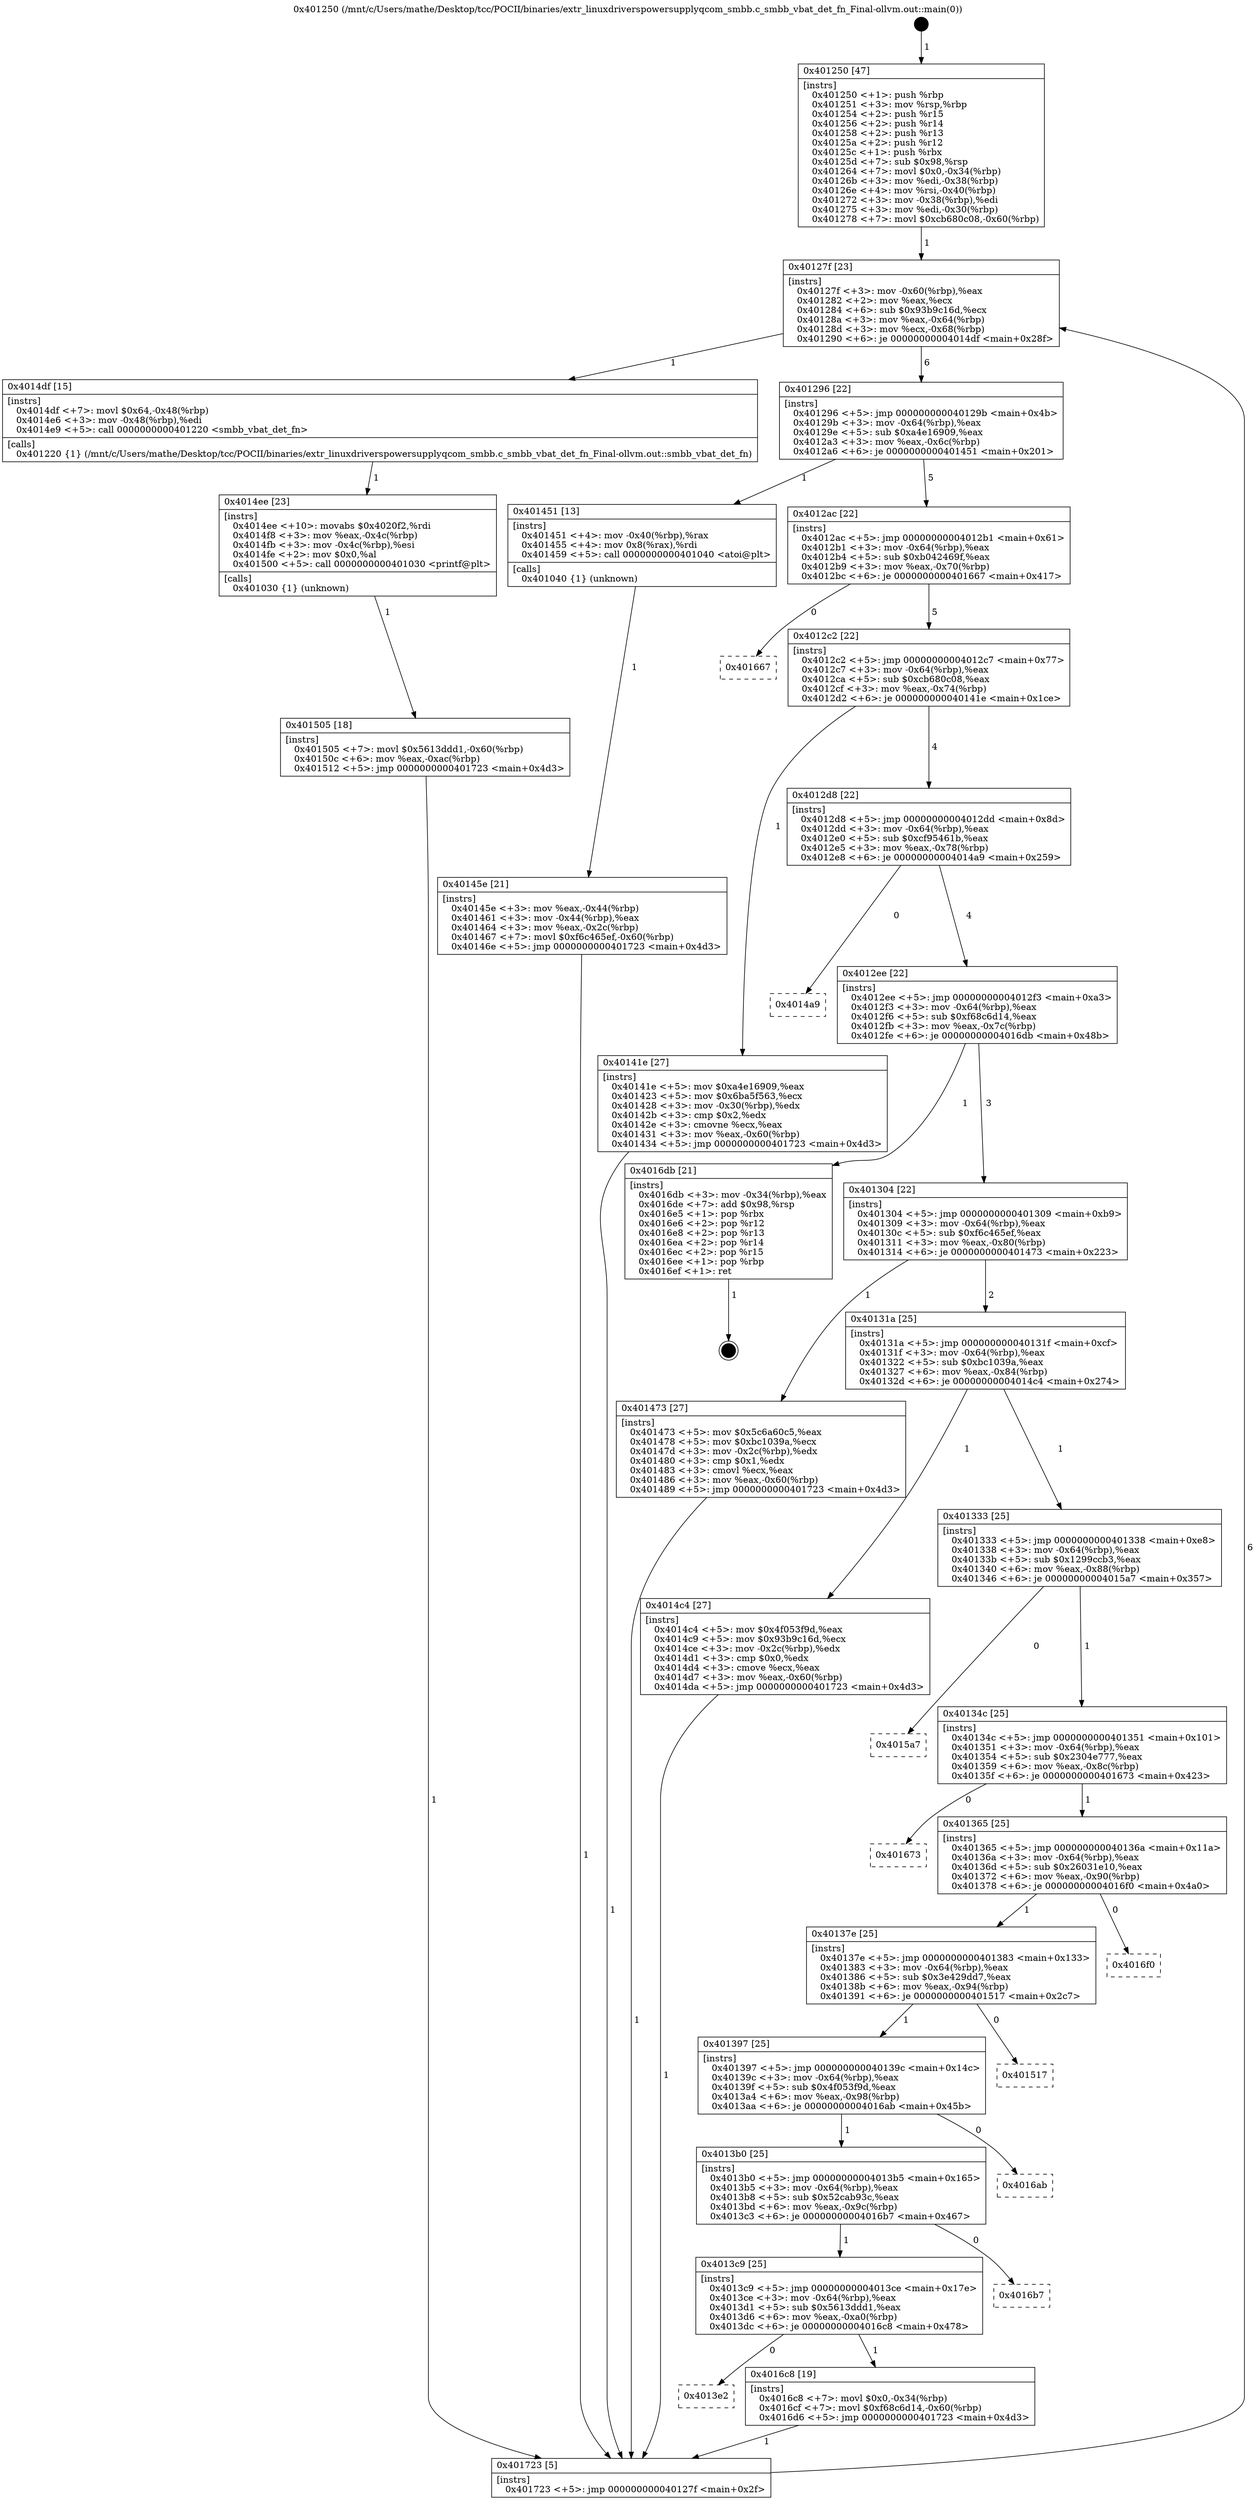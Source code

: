 digraph "0x401250" {
  label = "0x401250 (/mnt/c/Users/mathe/Desktop/tcc/POCII/binaries/extr_linuxdriverspowersupplyqcom_smbb.c_smbb_vbat_det_fn_Final-ollvm.out::main(0))"
  labelloc = "t"
  node[shape=record]

  Entry [label="",width=0.3,height=0.3,shape=circle,fillcolor=black,style=filled]
  "0x40127f" [label="{
     0x40127f [23]\l
     | [instrs]\l
     &nbsp;&nbsp;0x40127f \<+3\>: mov -0x60(%rbp),%eax\l
     &nbsp;&nbsp;0x401282 \<+2\>: mov %eax,%ecx\l
     &nbsp;&nbsp;0x401284 \<+6\>: sub $0x93b9c16d,%ecx\l
     &nbsp;&nbsp;0x40128a \<+3\>: mov %eax,-0x64(%rbp)\l
     &nbsp;&nbsp;0x40128d \<+3\>: mov %ecx,-0x68(%rbp)\l
     &nbsp;&nbsp;0x401290 \<+6\>: je 00000000004014df \<main+0x28f\>\l
  }"]
  "0x4014df" [label="{
     0x4014df [15]\l
     | [instrs]\l
     &nbsp;&nbsp;0x4014df \<+7\>: movl $0x64,-0x48(%rbp)\l
     &nbsp;&nbsp;0x4014e6 \<+3\>: mov -0x48(%rbp),%edi\l
     &nbsp;&nbsp;0x4014e9 \<+5\>: call 0000000000401220 \<smbb_vbat_det_fn\>\l
     | [calls]\l
     &nbsp;&nbsp;0x401220 \{1\} (/mnt/c/Users/mathe/Desktop/tcc/POCII/binaries/extr_linuxdriverspowersupplyqcom_smbb.c_smbb_vbat_det_fn_Final-ollvm.out::smbb_vbat_det_fn)\l
  }"]
  "0x401296" [label="{
     0x401296 [22]\l
     | [instrs]\l
     &nbsp;&nbsp;0x401296 \<+5\>: jmp 000000000040129b \<main+0x4b\>\l
     &nbsp;&nbsp;0x40129b \<+3\>: mov -0x64(%rbp),%eax\l
     &nbsp;&nbsp;0x40129e \<+5\>: sub $0xa4e16909,%eax\l
     &nbsp;&nbsp;0x4012a3 \<+3\>: mov %eax,-0x6c(%rbp)\l
     &nbsp;&nbsp;0x4012a6 \<+6\>: je 0000000000401451 \<main+0x201\>\l
  }"]
  Exit [label="",width=0.3,height=0.3,shape=circle,fillcolor=black,style=filled,peripheries=2]
  "0x401451" [label="{
     0x401451 [13]\l
     | [instrs]\l
     &nbsp;&nbsp;0x401451 \<+4\>: mov -0x40(%rbp),%rax\l
     &nbsp;&nbsp;0x401455 \<+4\>: mov 0x8(%rax),%rdi\l
     &nbsp;&nbsp;0x401459 \<+5\>: call 0000000000401040 \<atoi@plt\>\l
     | [calls]\l
     &nbsp;&nbsp;0x401040 \{1\} (unknown)\l
  }"]
  "0x4012ac" [label="{
     0x4012ac [22]\l
     | [instrs]\l
     &nbsp;&nbsp;0x4012ac \<+5\>: jmp 00000000004012b1 \<main+0x61\>\l
     &nbsp;&nbsp;0x4012b1 \<+3\>: mov -0x64(%rbp),%eax\l
     &nbsp;&nbsp;0x4012b4 \<+5\>: sub $0xb042469f,%eax\l
     &nbsp;&nbsp;0x4012b9 \<+3\>: mov %eax,-0x70(%rbp)\l
     &nbsp;&nbsp;0x4012bc \<+6\>: je 0000000000401667 \<main+0x417\>\l
  }"]
  "0x4013e2" [label="{
     0x4013e2\l
  }", style=dashed]
  "0x401667" [label="{
     0x401667\l
  }", style=dashed]
  "0x4012c2" [label="{
     0x4012c2 [22]\l
     | [instrs]\l
     &nbsp;&nbsp;0x4012c2 \<+5\>: jmp 00000000004012c7 \<main+0x77\>\l
     &nbsp;&nbsp;0x4012c7 \<+3\>: mov -0x64(%rbp),%eax\l
     &nbsp;&nbsp;0x4012ca \<+5\>: sub $0xcb680c08,%eax\l
     &nbsp;&nbsp;0x4012cf \<+3\>: mov %eax,-0x74(%rbp)\l
     &nbsp;&nbsp;0x4012d2 \<+6\>: je 000000000040141e \<main+0x1ce\>\l
  }"]
  "0x4016c8" [label="{
     0x4016c8 [19]\l
     | [instrs]\l
     &nbsp;&nbsp;0x4016c8 \<+7\>: movl $0x0,-0x34(%rbp)\l
     &nbsp;&nbsp;0x4016cf \<+7\>: movl $0xf68c6d14,-0x60(%rbp)\l
     &nbsp;&nbsp;0x4016d6 \<+5\>: jmp 0000000000401723 \<main+0x4d3\>\l
  }"]
  "0x40141e" [label="{
     0x40141e [27]\l
     | [instrs]\l
     &nbsp;&nbsp;0x40141e \<+5\>: mov $0xa4e16909,%eax\l
     &nbsp;&nbsp;0x401423 \<+5\>: mov $0x6ba5f563,%ecx\l
     &nbsp;&nbsp;0x401428 \<+3\>: mov -0x30(%rbp),%edx\l
     &nbsp;&nbsp;0x40142b \<+3\>: cmp $0x2,%edx\l
     &nbsp;&nbsp;0x40142e \<+3\>: cmovne %ecx,%eax\l
     &nbsp;&nbsp;0x401431 \<+3\>: mov %eax,-0x60(%rbp)\l
     &nbsp;&nbsp;0x401434 \<+5\>: jmp 0000000000401723 \<main+0x4d3\>\l
  }"]
  "0x4012d8" [label="{
     0x4012d8 [22]\l
     | [instrs]\l
     &nbsp;&nbsp;0x4012d8 \<+5\>: jmp 00000000004012dd \<main+0x8d\>\l
     &nbsp;&nbsp;0x4012dd \<+3\>: mov -0x64(%rbp),%eax\l
     &nbsp;&nbsp;0x4012e0 \<+5\>: sub $0xcf95461b,%eax\l
     &nbsp;&nbsp;0x4012e5 \<+3\>: mov %eax,-0x78(%rbp)\l
     &nbsp;&nbsp;0x4012e8 \<+6\>: je 00000000004014a9 \<main+0x259\>\l
  }"]
  "0x401723" [label="{
     0x401723 [5]\l
     | [instrs]\l
     &nbsp;&nbsp;0x401723 \<+5\>: jmp 000000000040127f \<main+0x2f\>\l
  }"]
  "0x401250" [label="{
     0x401250 [47]\l
     | [instrs]\l
     &nbsp;&nbsp;0x401250 \<+1\>: push %rbp\l
     &nbsp;&nbsp;0x401251 \<+3\>: mov %rsp,%rbp\l
     &nbsp;&nbsp;0x401254 \<+2\>: push %r15\l
     &nbsp;&nbsp;0x401256 \<+2\>: push %r14\l
     &nbsp;&nbsp;0x401258 \<+2\>: push %r13\l
     &nbsp;&nbsp;0x40125a \<+2\>: push %r12\l
     &nbsp;&nbsp;0x40125c \<+1\>: push %rbx\l
     &nbsp;&nbsp;0x40125d \<+7\>: sub $0x98,%rsp\l
     &nbsp;&nbsp;0x401264 \<+7\>: movl $0x0,-0x34(%rbp)\l
     &nbsp;&nbsp;0x40126b \<+3\>: mov %edi,-0x38(%rbp)\l
     &nbsp;&nbsp;0x40126e \<+4\>: mov %rsi,-0x40(%rbp)\l
     &nbsp;&nbsp;0x401272 \<+3\>: mov -0x38(%rbp),%edi\l
     &nbsp;&nbsp;0x401275 \<+3\>: mov %edi,-0x30(%rbp)\l
     &nbsp;&nbsp;0x401278 \<+7\>: movl $0xcb680c08,-0x60(%rbp)\l
  }"]
  "0x40145e" [label="{
     0x40145e [21]\l
     | [instrs]\l
     &nbsp;&nbsp;0x40145e \<+3\>: mov %eax,-0x44(%rbp)\l
     &nbsp;&nbsp;0x401461 \<+3\>: mov -0x44(%rbp),%eax\l
     &nbsp;&nbsp;0x401464 \<+3\>: mov %eax,-0x2c(%rbp)\l
     &nbsp;&nbsp;0x401467 \<+7\>: movl $0xf6c465ef,-0x60(%rbp)\l
     &nbsp;&nbsp;0x40146e \<+5\>: jmp 0000000000401723 \<main+0x4d3\>\l
  }"]
  "0x4013c9" [label="{
     0x4013c9 [25]\l
     | [instrs]\l
     &nbsp;&nbsp;0x4013c9 \<+5\>: jmp 00000000004013ce \<main+0x17e\>\l
     &nbsp;&nbsp;0x4013ce \<+3\>: mov -0x64(%rbp),%eax\l
     &nbsp;&nbsp;0x4013d1 \<+5\>: sub $0x5613ddd1,%eax\l
     &nbsp;&nbsp;0x4013d6 \<+6\>: mov %eax,-0xa0(%rbp)\l
     &nbsp;&nbsp;0x4013dc \<+6\>: je 00000000004016c8 \<main+0x478\>\l
  }"]
  "0x4014a9" [label="{
     0x4014a9\l
  }", style=dashed]
  "0x4012ee" [label="{
     0x4012ee [22]\l
     | [instrs]\l
     &nbsp;&nbsp;0x4012ee \<+5\>: jmp 00000000004012f3 \<main+0xa3\>\l
     &nbsp;&nbsp;0x4012f3 \<+3\>: mov -0x64(%rbp),%eax\l
     &nbsp;&nbsp;0x4012f6 \<+5\>: sub $0xf68c6d14,%eax\l
     &nbsp;&nbsp;0x4012fb \<+3\>: mov %eax,-0x7c(%rbp)\l
     &nbsp;&nbsp;0x4012fe \<+6\>: je 00000000004016db \<main+0x48b\>\l
  }"]
  "0x4016b7" [label="{
     0x4016b7\l
  }", style=dashed]
  "0x4016db" [label="{
     0x4016db [21]\l
     | [instrs]\l
     &nbsp;&nbsp;0x4016db \<+3\>: mov -0x34(%rbp),%eax\l
     &nbsp;&nbsp;0x4016de \<+7\>: add $0x98,%rsp\l
     &nbsp;&nbsp;0x4016e5 \<+1\>: pop %rbx\l
     &nbsp;&nbsp;0x4016e6 \<+2\>: pop %r12\l
     &nbsp;&nbsp;0x4016e8 \<+2\>: pop %r13\l
     &nbsp;&nbsp;0x4016ea \<+2\>: pop %r14\l
     &nbsp;&nbsp;0x4016ec \<+2\>: pop %r15\l
     &nbsp;&nbsp;0x4016ee \<+1\>: pop %rbp\l
     &nbsp;&nbsp;0x4016ef \<+1\>: ret\l
  }"]
  "0x401304" [label="{
     0x401304 [22]\l
     | [instrs]\l
     &nbsp;&nbsp;0x401304 \<+5\>: jmp 0000000000401309 \<main+0xb9\>\l
     &nbsp;&nbsp;0x401309 \<+3\>: mov -0x64(%rbp),%eax\l
     &nbsp;&nbsp;0x40130c \<+5\>: sub $0xf6c465ef,%eax\l
     &nbsp;&nbsp;0x401311 \<+3\>: mov %eax,-0x80(%rbp)\l
     &nbsp;&nbsp;0x401314 \<+6\>: je 0000000000401473 \<main+0x223\>\l
  }"]
  "0x4013b0" [label="{
     0x4013b0 [25]\l
     | [instrs]\l
     &nbsp;&nbsp;0x4013b0 \<+5\>: jmp 00000000004013b5 \<main+0x165\>\l
     &nbsp;&nbsp;0x4013b5 \<+3\>: mov -0x64(%rbp),%eax\l
     &nbsp;&nbsp;0x4013b8 \<+5\>: sub $0x52cab93c,%eax\l
     &nbsp;&nbsp;0x4013bd \<+6\>: mov %eax,-0x9c(%rbp)\l
     &nbsp;&nbsp;0x4013c3 \<+6\>: je 00000000004016b7 \<main+0x467\>\l
  }"]
  "0x401473" [label="{
     0x401473 [27]\l
     | [instrs]\l
     &nbsp;&nbsp;0x401473 \<+5\>: mov $0x5c6a60c5,%eax\l
     &nbsp;&nbsp;0x401478 \<+5\>: mov $0xbc1039a,%ecx\l
     &nbsp;&nbsp;0x40147d \<+3\>: mov -0x2c(%rbp),%edx\l
     &nbsp;&nbsp;0x401480 \<+3\>: cmp $0x1,%edx\l
     &nbsp;&nbsp;0x401483 \<+3\>: cmovl %ecx,%eax\l
     &nbsp;&nbsp;0x401486 \<+3\>: mov %eax,-0x60(%rbp)\l
     &nbsp;&nbsp;0x401489 \<+5\>: jmp 0000000000401723 \<main+0x4d3\>\l
  }"]
  "0x40131a" [label="{
     0x40131a [25]\l
     | [instrs]\l
     &nbsp;&nbsp;0x40131a \<+5\>: jmp 000000000040131f \<main+0xcf\>\l
     &nbsp;&nbsp;0x40131f \<+3\>: mov -0x64(%rbp),%eax\l
     &nbsp;&nbsp;0x401322 \<+5\>: sub $0xbc1039a,%eax\l
     &nbsp;&nbsp;0x401327 \<+6\>: mov %eax,-0x84(%rbp)\l
     &nbsp;&nbsp;0x40132d \<+6\>: je 00000000004014c4 \<main+0x274\>\l
  }"]
  "0x4016ab" [label="{
     0x4016ab\l
  }", style=dashed]
  "0x4014c4" [label="{
     0x4014c4 [27]\l
     | [instrs]\l
     &nbsp;&nbsp;0x4014c4 \<+5\>: mov $0x4f053f9d,%eax\l
     &nbsp;&nbsp;0x4014c9 \<+5\>: mov $0x93b9c16d,%ecx\l
     &nbsp;&nbsp;0x4014ce \<+3\>: mov -0x2c(%rbp),%edx\l
     &nbsp;&nbsp;0x4014d1 \<+3\>: cmp $0x0,%edx\l
     &nbsp;&nbsp;0x4014d4 \<+3\>: cmove %ecx,%eax\l
     &nbsp;&nbsp;0x4014d7 \<+3\>: mov %eax,-0x60(%rbp)\l
     &nbsp;&nbsp;0x4014da \<+5\>: jmp 0000000000401723 \<main+0x4d3\>\l
  }"]
  "0x401333" [label="{
     0x401333 [25]\l
     | [instrs]\l
     &nbsp;&nbsp;0x401333 \<+5\>: jmp 0000000000401338 \<main+0xe8\>\l
     &nbsp;&nbsp;0x401338 \<+3\>: mov -0x64(%rbp),%eax\l
     &nbsp;&nbsp;0x40133b \<+5\>: sub $0x1299ccb3,%eax\l
     &nbsp;&nbsp;0x401340 \<+6\>: mov %eax,-0x88(%rbp)\l
     &nbsp;&nbsp;0x401346 \<+6\>: je 00000000004015a7 \<main+0x357\>\l
  }"]
  "0x4014ee" [label="{
     0x4014ee [23]\l
     | [instrs]\l
     &nbsp;&nbsp;0x4014ee \<+10\>: movabs $0x4020f2,%rdi\l
     &nbsp;&nbsp;0x4014f8 \<+3\>: mov %eax,-0x4c(%rbp)\l
     &nbsp;&nbsp;0x4014fb \<+3\>: mov -0x4c(%rbp),%esi\l
     &nbsp;&nbsp;0x4014fe \<+2\>: mov $0x0,%al\l
     &nbsp;&nbsp;0x401500 \<+5\>: call 0000000000401030 \<printf@plt\>\l
     | [calls]\l
     &nbsp;&nbsp;0x401030 \{1\} (unknown)\l
  }"]
  "0x401505" [label="{
     0x401505 [18]\l
     | [instrs]\l
     &nbsp;&nbsp;0x401505 \<+7\>: movl $0x5613ddd1,-0x60(%rbp)\l
     &nbsp;&nbsp;0x40150c \<+6\>: mov %eax,-0xac(%rbp)\l
     &nbsp;&nbsp;0x401512 \<+5\>: jmp 0000000000401723 \<main+0x4d3\>\l
  }"]
  "0x401397" [label="{
     0x401397 [25]\l
     | [instrs]\l
     &nbsp;&nbsp;0x401397 \<+5\>: jmp 000000000040139c \<main+0x14c\>\l
     &nbsp;&nbsp;0x40139c \<+3\>: mov -0x64(%rbp),%eax\l
     &nbsp;&nbsp;0x40139f \<+5\>: sub $0x4f053f9d,%eax\l
     &nbsp;&nbsp;0x4013a4 \<+6\>: mov %eax,-0x98(%rbp)\l
     &nbsp;&nbsp;0x4013aa \<+6\>: je 00000000004016ab \<main+0x45b\>\l
  }"]
  "0x4015a7" [label="{
     0x4015a7\l
  }", style=dashed]
  "0x40134c" [label="{
     0x40134c [25]\l
     | [instrs]\l
     &nbsp;&nbsp;0x40134c \<+5\>: jmp 0000000000401351 \<main+0x101\>\l
     &nbsp;&nbsp;0x401351 \<+3\>: mov -0x64(%rbp),%eax\l
     &nbsp;&nbsp;0x401354 \<+5\>: sub $0x2304e777,%eax\l
     &nbsp;&nbsp;0x401359 \<+6\>: mov %eax,-0x8c(%rbp)\l
     &nbsp;&nbsp;0x40135f \<+6\>: je 0000000000401673 \<main+0x423\>\l
  }"]
  "0x401517" [label="{
     0x401517\l
  }", style=dashed]
  "0x401673" [label="{
     0x401673\l
  }", style=dashed]
  "0x401365" [label="{
     0x401365 [25]\l
     | [instrs]\l
     &nbsp;&nbsp;0x401365 \<+5\>: jmp 000000000040136a \<main+0x11a\>\l
     &nbsp;&nbsp;0x40136a \<+3\>: mov -0x64(%rbp),%eax\l
     &nbsp;&nbsp;0x40136d \<+5\>: sub $0x26031e10,%eax\l
     &nbsp;&nbsp;0x401372 \<+6\>: mov %eax,-0x90(%rbp)\l
     &nbsp;&nbsp;0x401378 \<+6\>: je 00000000004016f0 \<main+0x4a0\>\l
  }"]
  "0x40137e" [label="{
     0x40137e [25]\l
     | [instrs]\l
     &nbsp;&nbsp;0x40137e \<+5\>: jmp 0000000000401383 \<main+0x133\>\l
     &nbsp;&nbsp;0x401383 \<+3\>: mov -0x64(%rbp),%eax\l
     &nbsp;&nbsp;0x401386 \<+5\>: sub $0x3e429dd7,%eax\l
     &nbsp;&nbsp;0x40138b \<+6\>: mov %eax,-0x94(%rbp)\l
     &nbsp;&nbsp;0x401391 \<+6\>: je 0000000000401517 \<main+0x2c7\>\l
  }"]
  "0x4016f0" [label="{
     0x4016f0\l
  }", style=dashed]
  Entry -> "0x401250" [label=" 1"]
  "0x40127f" -> "0x4014df" [label=" 1"]
  "0x40127f" -> "0x401296" [label=" 6"]
  "0x4016db" -> Exit [label=" 1"]
  "0x401296" -> "0x401451" [label=" 1"]
  "0x401296" -> "0x4012ac" [label=" 5"]
  "0x4016c8" -> "0x401723" [label=" 1"]
  "0x4012ac" -> "0x401667" [label=" 0"]
  "0x4012ac" -> "0x4012c2" [label=" 5"]
  "0x4013c9" -> "0x4013e2" [label=" 0"]
  "0x4012c2" -> "0x40141e" [label=" 1"]
  "0x4012c2" -> "0x4012d8" [label=" 4"]
  "0x40141e" -> "0x401723" [label=" 1"]
  "0x401250" -> "0x40127f" [label=" 1"]
  "0x401723" -> "0x40127f" [label=" 6"]
  "0x401451" -> "0x40145e" [label=" 1"]
  "0x40145e" -> "0x401723" [label=" 1"]
  "0x4013c9" -> "0x4016c8" [label=" 1"]
  "0x4012d8" -> "0x4014a9" [label=" 0"]
  "0x4012d8" -> "0x4012ee" [label=" 4"]
  "0x4013b0" -> "0x4013c9" [label=" 1"]
  "0x4012ee" -> "0x4016db" [label=" 1"]
  "0x4012ee" -> "0x401304" [label=" 3"]
  "0x4013b0" -> "0x4016b7" [label=" 0"]
  "0x401304" -> "0x401473" [label=" 1"]
  "0x401304" -> "0x40131a" [label=" 2"]
  "0x401473" -> "0x401723" [label=" 1"]
  "0x401397" -> "0x4013b0" [label=" 1"]
  "0x40131a" -> "0x4014c4" [label=" 1"]
  "0x40131a" -> "0x401333" [label=" 1"]
  "0x4014c4" -> "0x401723" [label=" 1"]
  "0x4014df" -> "0x4014ee" [label=" 1"]
  "0x4014ee" -> "0x401505" [label=" 1"]
  "0x401505" -> "0x401723" [label=" 1"]
  "0x401397" -> "0x4016ab" [label=" 0"]
  "0x401333" -> "0x4015a7" [label=" 0"]
  "0x401333" -> "0x40134c" [label=" 1"]
  "0x40137e" -> "0x401397" [label=" 1"]
  "0x40134c" -> "0x401673" [label=" 0"]
  "0x40134c" -> "0x401365" [label=" 1"]
  "0x40137e" -> "0x401517" [label=" 0"]
  "0x401365" -> "0x4016f0" [label=" 0"]
  "0x401365" -> "0x40137e" [label=" 1"]
}
